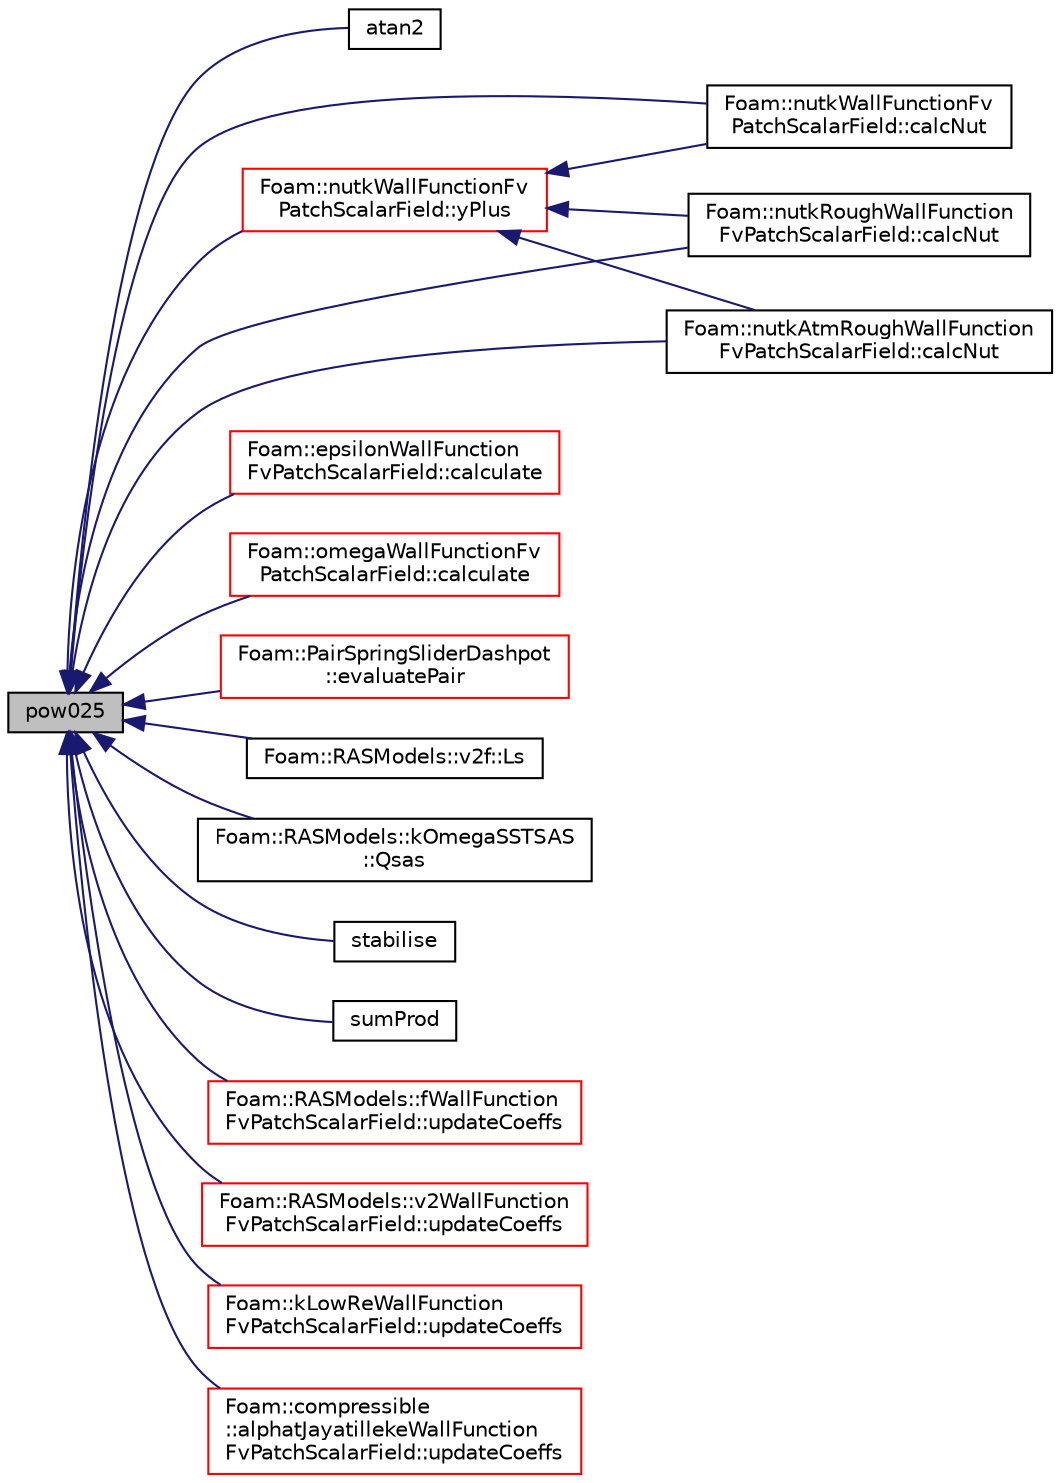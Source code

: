 digraph "pow025"
{
  bgcolor="transparent";
  edge [fontname="Helvetica",fontsize="10",labelfontname="Helvetica",labelfontsize="10"];
  node [fontname="Helvetica",fontsize="10",shape=record];
  rankdir="LR";
  Node40489 [label="pow025",height=0.2,width=0.4,color="black", fillcolor="grey75", style="filled", fontcolor="black"];
  Node40489 -> Node40490 [dir="back",color="midnightblue",fontsize="10",style="solid",fontname="Helvetica"];
  Node40490 [label="atan2",height=0.2,width=0.4,color="black",URL="$a21851.html#ac4f658d3f23292db85ec6b618e5976e0"];
  Node40489 -> Node40491 [dir="back",color="midnightblue",fontsize="10",style="solid",fontname="Helvetica"];
  Node40491 [label="Foam::nutkWallFunctionFv\lPatchScalarField::calcNut",height=0.2,width=0.4,color="black",URL="$a32153.html#a770ef88c60cd370e9d4eacc46f774f07",tooltip="Calculate the turbulence viscosity. "];
  Node40489 -> Node40492 [dir="back",color="midnightblue",fontsize="10",style="solid",fontname="Helvetica"];
  Node40492 [label="Foam::nutkRoughWallFunction\lFvPatchScalarField::calcNut",height=0.2,width=0.4,color="black",URL="$a32149.html#a770ef88c60cd370e9d4eacc46f774f07",tooltip="Calculate the turbulence viscosity. "];
  Node40489 -> Node40493 [dir="back",color="midnightblue",fontsize="10",style="solid",fontname="Helvetica"];
  Node40493 [label="Foam::nutkAtmRoughWallFunction\lFvPatchScalarField::calcNut",height=0.2,width=0.4,color="black",URL="$a32145.html#a770ef88c60cd370e9d4eacc46f774f07",tooltip="Calculate the turbulence viscosity. "];
  Node40489 -> Node40494 [dir="back",color="midnightblue",fontsize="10",style="solid",fontname="Helvetica"];
  Node40494 [label="Foam::epsilonWallFunction\lFvPatchScalarField::calculate",height=0.2,width=0.4,color="red",URL="$a32129.html#a9b10d949afa36a0fe772c66e94719865",tooltip="Calculate the epsilon and G. "];
  Node40489 -> Node40505 [dir="back",color="midnightblue",fontsize="10",style="solid",fontname="Helvetica"];
  Node40505 [label="Foam::omegaWallFunctionFv\lPatchScalarField::calculate",height=0.2,width=0.4,color="red",URL="$a32181.html#a198ab1edcd6a58e1f422febaac58dacc",tooltip="Calculate the omega and G. "];
  Node40489 -> Node40516 [dir="back",color="midnightblue",fontsize="10",style="solid",fontname="Helvetica"];
  Node40516 [label="Foam::PairSpringSliderDashpot\l::evaluatePair",height=0.2,width=0.4,color="red",URL="$a25157.html#ae1cc94e2fac97f062d2352b6971da03a",tooltip="Calculate the pair interaction between parcels. "];
  Node40489 -> Node40519 [dir="back",color="midnightblue",fontsize="10",style="solid",fontname="Helvetica"];
  Node40519 [label="Foam::RASModels::v2f::Ls",height=0.2,width=0.4,color="black",URL="$a32381.html#adc6da0c8acfa36244cead24a91edfd31",tooltip="Return length scale, Ls. "];
  Node40489 -> Node40520 [dir="back",color="midnightblue",fontsize="10",style="solid",fontname="Helvetica"];
  Node40520 [label="Foam::RASModels::kOmegaSSTSAS\l::Qsas",height=0.2,width=0.4,color="black",URL="$a32349.html#aa60c947284ed701b5f5708d25d1808b5",tooltip="SAS omega source. "];
  Node40489 -> Node40521 [dir="back",color="midnightblue",fontsize="10",style="solid",fontname="Helvetica"];
  Node40521 [label="stabilise",height=0.2,width=0.4,color="black",URL="$a21851.html#a5256ed0d7ec24b1876ba90c6ff1f8727"];
  Node40489 -> Node40522 [dir="back",color="midnightblue",fontsize="10",style="solid",fontname="Helvetica"];
  Node40522 [label="sumProd",height=0.2,width=0.4,color="black",URL="$a21851.html#a5b480f6156c25bef4de87d86094e87ea"];
  Node40489 -> Node40523 [dir="back",color="midnightblue",fontsize="10",style="solid",fontname="Helvetica"];
  Node40523 [label="Foam::RASModels::fWallFunction\lFvPatchScalarField::updateCoeffs",height=0.2,width=0.4,color="red",URL="$a32133.html#a7e24eafac629d3733181cd942d4c902f",tooltip="Update the coefficients associated with the patch field. "];
  Node40489 -> Node40525 [dir="back",color="midnightblue",fontsize="10",style="solid",fontname="Helvetica"];
  Node40525 [label="Foam::RASModels::v2WallFunction\lFvPatchScalarField::updateCoeffs",height=0.2,width=0.4,color="red",URL="$a32185.html#a7e24eafac629d3733181cd942d4c902f",tooltip="Update the coefficients associated with the patch field. "];
  Node40489 -> Node40527 [dir="back",color="midnightblue",fontsize="10",style="solid",fontname="Helvetica"];
  Node40527 [label="Foam::kLowReWallFunction\lFvPatchScalarField::updateCoeffs",height=0.2,width=0.4,color="red",URL="$a32137.html#a7e24eafac629d3733181cd942d4c902f",tooltip="Update the coefficients associated with the patch field. "];
  Node40489 -> Node40529 [dir="back",color="midnightblue",fontsize="10",style="solid",fontname="Helvetica"];
  Node40529 [label="Foam::compressible\l::alphatJayatillekeWallFunction\lFvPatchScalarField::updateCoeffs",height=0.2,width=0.4,color="red",URL="$a32029.html#a7e24eafac629d3733181cd942d4c902f",tooltip="Update the coefficients associated with the patch field. "];
  Node40489 -> Node40531 [dir="back",color="midnightblue",fontsize="10",style="solid",fontname="Helvetica"];
  Node40531 [label="Foam::nutkWallFunctionFv\lPatchScalarField::yPlus",height=0.2,width=0.4,color="red",URL="$a32153.html#a0de83d05eb8aabc5f8cf747584ef03c3",tooltip="Calculate and return the yPlus at the boundary. "];
  Node40531 -> Node40493 [dir="back",color="midnightblue",fontsize="10",style="solid",fontname="Helvetica"];
  Node40531 -> Node40492 [dir="back",color="midnightblue",fontsize="10",style="solid",fontname="Helvetica"];
  Node40531 -> Node40491 [dir="back",color="midnightblue",fontsize="10",style="solid",fontname="Helvetica"];
}
